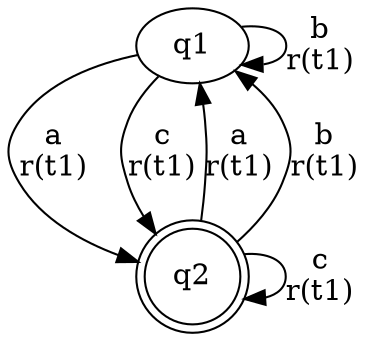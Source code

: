 digraph "tests_1/test8/solution202/solution" {
	q1[label=q1]
	q2[label=q2 shape=doublecircle]
	q1 -> q2[label="a\nr(t1)\n"]
	q2 -> q1[label="a\nr(t1)\n"]
	q2 -> q2[label="c\nr(t1)\n"]
	q2 -> q1[label="b\nr(t1)\n"]
	q1 -> q1[label="b\nr(t1)\n"]
	q1 -> q2[label="c\nr(t1)\n"]
}
